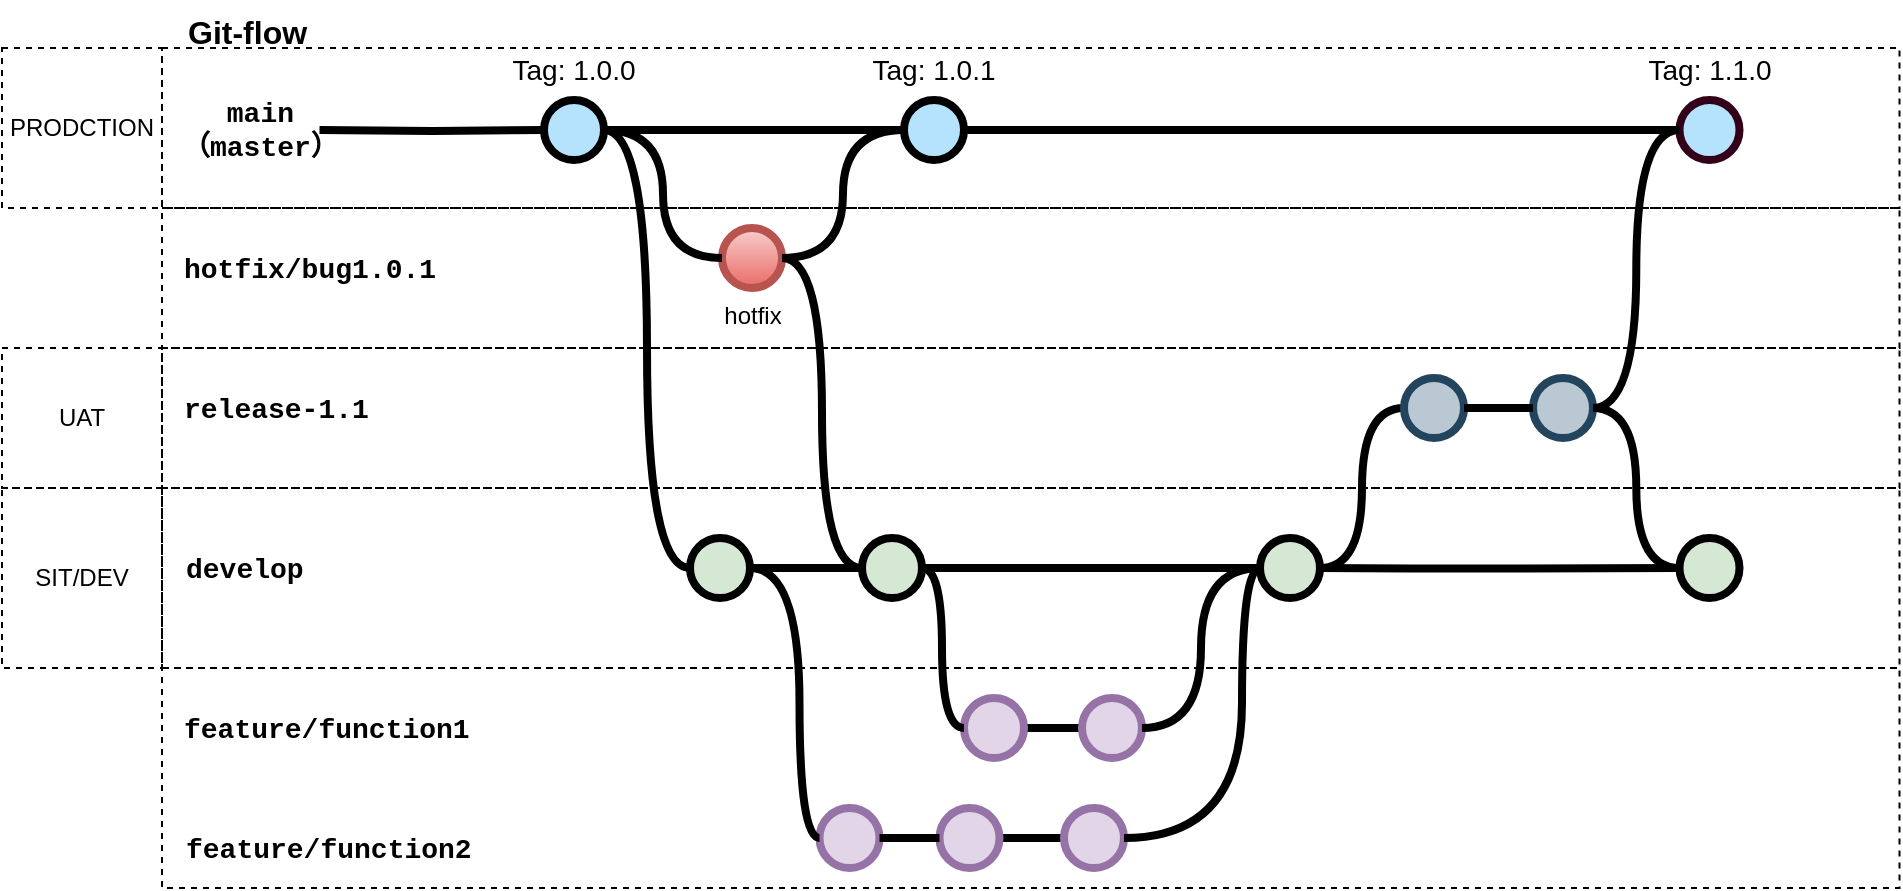 <mxfile version="20.5.3" type="github">
  <diagram id="yPxyJZ8AM_hMuL3Unpa9" name="complex gitflow">
    <mxGraphModel dx="983" dy="548" grid="1" gridSize="10" guides="1" tooltips="1" connect="1" arrows="1" fold="1" page="1" pageScale="1" pageWidth="1100" pageHeight="850" math="0" shadow="0">
      <root>
        <mxCell id="0" />
        <mxCell id="1" parent="0" />
        <mxCell id="VfWHAWnTlBXSzCJ28ZWU-29" value="" style="text;html=1;strokeColor=default;fillColor=none;align=left;verticalAlign=middle;whiteSpace=wrap;overflow=hidden;fontSize=14;fontStyle=0;fontColor=#009900;dashed=1;" vertex="1" parent="1">
          <mxGeometry x="170" y="390" width="868.75" height="90" as="geometry" />
        </mxCell>
        <mxCell id="uWUnNED6HEl2aK5fdaIb-88" value="" style="text;html=1;strokeColor=default;fillColor=none;align=left;verticalAlign=middle;whiteSpace=wrap;overflow=hidden;fontSize=14;fontStyle=0;fontColor=#009900;dashed=1;" parent="1" vertex="1">
          <mxGeometry x="170" y="480" width="868.75" height="110" as="geometry" />
        </mxCell>
        <mxCell id="VfWHAWnTlBXSzCJ28ZWU-30" value="" style="text;html=1;strokeColor=default;fillColor=none;align=left;verticalAlign=middle;whiteSpace=wrap;overflow=hidden;fontSize=14;fontStyle=0;fontColor=#009900;dashed=1;" vertex="1" parent="1">
          <mxGeometry x="170" y="320" width="868.75" height="70" as="geometry" />
        </mxCell>
        <mxCell id="VfWHAWnTlBXSzCJ28ZWU-31" value="" style="text;html=1;strokeColor=default;fillColor=none;align=left;verticalAlign=middle;whiteSpace=wrap;overflow=hidden;fontSize=14;fontStyle=0;fontColor=#009900;dashed=1;" vertex="1" parent="1">
          <mxGeometry x="170" y="250" width="868.75" height="70" as="geometry" />
        </mxCell>
        <mxCell id="VfWHAWnTlBXSzCJ28ZWU-32" value="" style="text;html=1;strokeColor=default;fillColor=none;align=left;verticalAlign=middle;whiteSpace=wrap;overflow=hidden;fontSize=14;fontStyle=0;fontColor=#009900;dashed=1;" vertex="1" parent="1">
          <mxGeometry x="170" y="170" width="868.75" height="80" as="geometry" />
        </mxCell>
        <mxCell id="uWUnNED6HEl2aK5fdaIb-8" value="" style="edgeStyle=orthogonalEdgeStyle;rounded=0;html=1;jettySize=auto;orthogonalLoop=1;plain-blue;endArrow=none;endFill=0;strokeWidth=4;strokeColor=#000000;" parent="1" source="uWUnNED6HEl2aK5fdaIb-10" target="VfWHAWnTlBXSzCJ28ZWU-3" edge="1">
          <mxGeometry x="391" y="211" as="geometry">
            <mxPoint x="498.75" y="211" as="targetPoint" />
          </mxGeometry>
        </mxCell>
        <mxCell id="uWUnNED6HEl2aK5fdaIb-10" value="" style="verticalLabelPosition=bottom;verticalAlign=top;html=1;strokeWidth=4;shape=mxgraph.flowchart.on-page_reference;plain-blue;gradientColor=none;fillColor=#B5E3Fe;strokeColor=#000000;" parent="1" vertex="1">
          <mxGeometry x="361" y="196" width="30" height="30" as="geometry" />
        </mxCell>
        <mxCell id="uWUnNED6HEl2aK5fdaIb-109" value="" style="verticalLabelPosition=bottom;verticalAlign=top;html=1;strokeWidth=4;shape=mxgraph.flowchart.on-page_reference;plain-blue;gradientColor=none;strokeColor=#33001A;fillColor=#B5E3FE;" parent="1" vertex="1">
          <mxGeometry x="928.75" y="196" width="30" height="30" as="geometry" />
        </mxCell>
        <mxCell id="uWUnNED6HEl2aK5fdaIb-12" value="" style="edgeStyle=orthogonalEdgeStyle;rounded=0;html=1;jettySize=auto;orthogonalLoop=1;strokeWidth=4;endArrow=none;endFill=0;" parent="1" target="uWUnNED6HEl2aK5fdaIb-10" edge="1">
          <mxGeometry x="291" y="211" as="geometry">
            <mxPoint x="248.75" y="211" as="sourcePoint" />
          </mxGeometry>
        </mxCell>
        <mxCell id="uWUnNED6HEl2aK5fdaIb-13" value="main（master）" style="text;html=1;strokeColor=none;fillColor=none;align=center;verticalAlign=middle;whiteSpace=wrap;overflow=hidden;fontSize=14;fontStyle=1;fontFamily=Courier New;" parent="1" vertex="1">
          <mxGeometry x="178.75" y="190" width="77" height="42" as="geometry" />
        </mxCell>
        <mxCell id="uWUnNED6HEl2aK5fdaIb-14" style="edgeStyle=orthogonalEdgeStyle;curved=1;rounded=0;html=1;exitX=1;exitY=0.5;exitPerimeter=0;endArrow=none;endFill=0;jettySize=auto;orthogonalLoop=1;strokeWidth=4;fontSize=15;" parent="1" source="uWUnNED6HEl2aK5fdaIb-15" target="uWUnNED6HEl2aK5fdaIb-17" edge="1">
          <mxGeometry relative="1" as="geometry" />
        </mxCell>
        <mxCell id="uWUnNED6HEl2aK5fdaIb-15" value="" style="verticalLabelPosition=bottom;verticalAlign=top;html=1;strokeWidth=4;shape=mxgraph.flowchart.on-page_reference;plain-purple;gradientColor=none;strokeColor=#000000;fillColor=#D5E8D4;" parent="1" vertex="1">
          <mxGeometry x="434" y="415" width="30" height="30" as="geometry" />
        </mxCell>
        <mxCell id="uWUnNED6HEl2aK5fdaIb-16" style="edgeStyle=orthogonalEdgeStyle;curved=1;rounded=0;html=1;exitX=1;exitY=0.5;exitPerimeter=0;entryX=0;entryY=0.5;entryPerimeter=0;endArrow=none;endFill=0;jettySize=auto;orthogonalLoop=1;strokeWidth=4;fontSize=15;entryDx=0;entryDy=0;" parent="1" source="uWUnNED6HEl2aK5fdaIb-17" target="uWUnNED6HEl2aK5fdaIb-104" edge="1">
          <mxGeometry relative="1" as="geometry">
            <mxPoint x="660" y="430" as="targetPoint" />
          </mxGeometry>
        </mxCell>
        <mxCell id="uWUnNED6HEl2aK5fdaIb-17" value="" style="verticalLabelPosition=bottom;verticalAlign=top;html=1;strokeWidth=4;shape=mxgraph.flowchart.on-page_reference;plain-purple;gradientColor=none;strokeColor=#000000;fillColor=#D5E8D4;" parent="1" vertex="1">
          <mxGeometry x="520" y="415" width="30" height="30" as="geometry" />
        </mxCell>
        <mxCell id="uWUnNED6HEl2aK5fdaIb-20" value="hotfix/bug1.0.1" style="text;html=1;strokeColor=none;fillColor=none;align=left;verticalAlign=middle;whiteSpace=wrap;overflow=hidden;fontSize=14;fontStyle=1;fontFamily=Courier New;" parent="1" vertex="1">
          <mxGeometry x="178.75" y="270" width="130" height="20" as="geometry" />
        </mxCell>
        <mxCell id="uWUnNED6HEl2aK5fdaIb-71" value="" style="edgeStyle=orthogonalEdgeStyle;rounded=0;orthogonalLoop=1;jettySize=auto;html=1;endArrow=none;endFill=0;strokeWidth=4;" parent="1" source="uWUnNED6HEl2aK5fdaIb-69" target="uWUnNED6HEl2aK5fdaIb-70" edge="1">
          <mxGeometry relative="1" as="geometry" />
        </mxCell>
        <mxCell id="uWUnNED6HEl2aK5fdaIb-70" value="" style="verticalLabelPosition=bottom;verticalAlign=top;html=1;strokeWidth=4;shape=mxgraph.flowchart.on-page_reference;strokeColor=#9673a6;fillColor=#e1d5e7;" parent="1" vertex="1">
          <mxGeometry x="630" y="495" width="30" height="30" as="geometry" />
        </mxCell>
        <mxCell id="uWUnNED6HEl2aK5fdaIb-76" value="develop" style="text;html=1;strokeColor=none;fillColor=none;align=left;verticalAlign=middle;whiteSpace=wrap;overflow=hidden;fontSize=14;fontStyle=1;fontFamily=Courier New;" parent="1" vertex="1">
          <mxGeometry x="180" y="420" width="91" height="20" as="geometry" />
        </mxCell>
        <mxCell id="uWUnNED6HEl2aK5fdaIb-81" value="" style="edgeStyle=orthogonalEdgeStyle;rounded=0;orthogonalLoop=1;jettySize=auto;html=1;endArrow=none;endFill=0;strokeWidth=4;startArrow=none;" parent="1" source="VfWHAWnTlBXSzCJ28ZWU-20" target="uWUnNED6HEl2aK5fdaIb-84" edge="1">
          <mxGeometry relative="1" as="geometry" />
        </mxCell>
        <mxCell id="uWUnNED6HEl2aK5fdaIb-82" value="" style="verticalLabelPosition=bottom;verticalAlign=top;html=1;strokeWidth=4;shape=mxgraph.flowchart.on-page_reference;strokeColor=#9673a6;fillColor=#e1d5e7;" parent="1" vertex="1">
          <mxGeometry x="498.75" y="550" width="30" height="30" as="geometry" />
        </mxCell>
        <mxCell id="uWUnNED6HEl2aK5fdaIb-84" value="" style="verticalLabelPosition=bottom;verticalAlign=top;html=1;strokeWidth=4;shape=mxgraph.flowchart.on-page_reference;strokeColor=#9673a6;fillColor=#e1d5e7;" parent="1" vertex="1">
          <mxGeometry x="621" y="550" width="30" height="30" as="geometry" />
        </mxCell>
        <mxCell id="uWUnNED6HEl2aK5fdaIb-86" value="feature/function1" style="text;html=1;strokeColor=none;fillColor=none;align=left;verticalAlign=middle;whiteSpace=wrap;overflow=hidden;fontSize=14;fontStyle=1;fontFamily=Courier New;" parent="1" vertex="1">
          <mxGeometry x="178.75" y="500" width="170" height="20" as="geometry" />
        </mxCell>
        <mxCell id="uWUnNED6HEl2aK5fdaIb-103" value="Tag: 1.0.0" style="text;html=1;strokeColor=none;fillColor=none;align=center;verticalAlign=middle;whiteSpace=wrap;overflow=hidden;fontSize=14;" parent="1" vertex="1">
          <mxGeometry x="341" y="170" width="70" height="20" as="geometry" />
        </mxCell>
        <mxCell id="uWUnNED6HEl2aK5fdaIb-107" value="" style="edgeStyle=orthogonalEdgeStyle;curved=1;rounded=0;orthogonalLoop=1;jettySize=auto;html=1;endArrow=none;endFill=0;strokeWidth=4;fontFamily=Courier New;fontColor=#009900;entryX=0;entryY=0.5;entryDx=0;entryDy=0;entryPerimeter=0;" parent="1" source="uWUnNED6HEl2aK5fdaIb-104" target="VfWHAWnTlBXSzCJ28ZWU-9" edge="1">
          <mxGeometry relative="1" as="geometry" />
        </mxCell>
        <mxCell id="uWUnNED6HEl2aK5fdaIb-104" value="" style="verticalLabelPosition=bottom;verticalAlign=top;html=1;strokeWidth=4;shape=mxgraph.flowchart.on-page_reference;plain-purple;gradientColor=none;strokeColor=#000000;fillColor=#D5E8D4;" parent="1" vertex="1">
          <mxGeometry x="719" y="415" width="30" height="30" as="geometry" />
        </mxCell>
        <mxCell id="uWUnNED6HEl2aK5fdaIb-106" value="" style="verticalLabelPosition=bottom;verticalAlign=top;html=1;strokeWidth=4;shape=mxgraph.flowchart.on-page_reference;plain-purple;gradientColor=none;strokeColor=#000000;fillColor=#D5E8D4;" parent="1" vertex="1">
          <mxGeometry x="928.75" y="415" width="30" height="30" as="geometry" />
        </mxCell>
        <mxCell id="uWUnNED6HEl2aK5fdaIb-116" value="Tag: 1.1.0" style="text;html=1;strokeColor=none;fillColor=none;align=center;verticalAlign=middle;whiteSpace=wrap;overflow=hidden;fontSize=14;" parent="1" vertex="1">
          <mxGeometry x="888.75" y="170" width="110" height="20" as="geometry" />
        </mxCell>
        <UserObject label="Git-flow" link="https://nvie.com/posts/a-successful-git-branching-model/" id="9hBKPDzoitwpIBdzFDQ7-2">
          <mxCell style="text;whiteSpace=wrap;html=1;fontStyle=1;fontSize=16;" parent="1" vertex="1">
            <mxGeometry x="181.06" y="146" width="88.87" height="20" as="geometry" />
          </mxCell>
        </UserObject>
        <mxCell id="9hBKPDzoitwpIBdzFDQ7-21" value="" style="edgeStyle=orthogonalEdgeStyle;rounded=0;orthogonalLoop=1;jettySize=auto;html=1;fontSize=15;endArrow=none;endFill=0;strokeWidth=4;startArrow=none;" parent="1" source="VfWHAWnTlBXSzCJ28ZWU-3" target="uWUnNED6HEl2aK5fdaIb-109" edge="1">
          <mxGeometry relative="1" as="geometry">
            <mxPoint x="791.0" y="211" as="targetPoint" />
            <mxPoint x="528.75" y="211" as="sourcePoint" />
          </mxGeometry>
        </mxCell>
        <mxCell id="9hBKPDzoitwpIBdzFDQ7-61" value="Tag: 1.0.1" style="text;html=1;strokeColor=none;fillColor=none;align=center;verticalAlign=middle;whiteSpace=wrap;overflow=hidden;fontSize=14;" parent="1" vertex="1">
          <mxGeometry x="521" y="170" width="70" height="20" as="geometry" />
        </mxCell>
        <mxCell id="uWUnNED6HEl2aK5fdaIb-69" value="" style="verticalLabelPosition=bottom;verticalAlign=top;html=1;strokeWidth=4;shape=mxgraph.flowchart.on-page_reference;strokeColor=#9673a6;fillColor=#e1d5e7;" parent="1" vertex="1">
          <mxGeometry x="571" y="495" width="30" height="30" as="geometry" />
        </mxCell>
        <mxCell id="VfWHAWnTlBXSzCJ28ZWU-2" value="hotfix" style="verticalLabelPosition=bottom;verticalAlign=top;html=1;strokeWidth=4;shape=mxgraph.flowchart.on-page_reference;plain-blue;gradientColor=#EA6B66;strokeColor=#B85450;fillColor=#F8CECC;" vertex="1" parent="1">
          <mxGeometry x="450" y="260" width="30" height="30" as="geometry" />
        </mxCell>
        <mxCell id="VfWHAWnTlBXSzCJ28ZWU-4" style="edgeStyle=orthogonalEdgeStyle;curved=1;rounded=0;html=1;entryX=0;entryY=0.5;entryPerimeter=0;endArrow=none;endFill=0;jettySize=auto;orthogonalLoop=1;strokeWidth=4;fontSize=15;entryDx=0;entryDy=0;" edge="1" parent="1" source="uWUnNED6HEl2aK5fdaIb-10" target="VfWHAWnTlBXSzCJ28ZWU-2">
          <mxGeometry relative="1" as="geometry">
            <mxPoint x="401" y="221" as="sourcePoint" />
            <mxPoint x="444" y="465" as="targetPoint" />
          </mxGeometry>
        </mxCell>
        <mxCell id="VfWHAWnTlBXSzCJ28ZWU-6" style="edgeStyle=orthogonalEdgeStyle;curved=1;rounded=0;html=1;exitX=1;exitY=0.5;exitPerimeter=0;entryX=0;entryY=0.5;entryPerimeter=0;endArrow=none;endFill=0;jettySize=auto;orthogonalLoop=1;strokeWidth=4;fontSize=15;exitDx=0;exitDy=0;entryDx=0;entryDy=0;" edge="1" parent="1" source="VfWHAWnTlBXSzCJ28ZWU-2" target="VfWHAWnTlBXSzCJ28ZWU-3">
          <mxGeometry relative="1" as="geometry">
            <mxPoint x="684" y="465" as="sourcePoint" />
            <mxPoint x="731" y="221" as="targetPoint" />
          </mxGeometry>
        </mxCell>
        <mxCell id="VfWHAWnTlBXSzCJ28ZWU-3" value="" style="verticalLabelPosition=bottom;verticalAlign=top;html=1;strokeWidth=4;shape=mxgraph.flowchart.on-page_reference;plain-blue;gradientColor=none;fillColor=#B5E3Fe;strokeColor=#000000;" vertex="1" parent="1">
          <mxGeometry x="541" y="196" width="30" height="30" as="geometry" />
        </mxCell>
        <mxCell id="VfWHAWnTlBXSzCJ28ZWU-7" value="" style="edgeStyle=orthogonalEdgeStyle;rounded=0;orthogonalLoop=1;jettySize=auto;html=1;fontSize=15;endArrow=none;endFill=0;strokeWidth=4;entryX=0;entryY=0.5;entryDx=0;entryDy=0;entryPerimeter=0;" edge="1" parent="1" target="VfWHAWnTlBXSzCJ28ZWU-3">
          <mxGeometry relative="1" as="geometry">
            <mxPoint x="721" y="211" as="targetPoint" />
            <mxPoint x="528.75" y="211" as="sourcePoint" />
          </mxGeometry>
        </mxCell>
        <mxCell id="VfWHAWnTlBXSzCJ28ZWU-8" value="release-1.1" style="text;html=1;strokeColor=none;fillColor=none;align=left;verticalAlign=middle;whiteSpace=wrap;overflow=hidden;fontSize=14;fontStyle=1;fontFamily=Courier New;" vertex="1" parent="1">
          <mxGeometry x="178.75" y="340" width="110" height="20" as="geometry" />
        </mxCell>
        <mxCell id="VfWHAWnTlBXSzCJ28ZWU-9" value="" style="verticalLabelPosition=bottom;verticalAlign=top;html=1;strokeWidth=4;shape=mxgraph.flowchart.on-page_reference;strokeColor=#23445d;fillColor=#bac8d3;" vertex="1" parent="1">
          <mxGeometry x="791" y="335" width="30" height="30" as="geometry" />
        </mxCell>
        <mxCell id="VfWHAWnTlBXSzCJ28ZWU-10" style="edgeStyle=orthogonalEdgeStyle;curved=1;rounded=0;html=1;entryX=0;entryY=0.5;entryPerimeter=0;endArrow=none;endFill=0;jettySize=auto;orthogonalLoop=1;strokeWidth=4;fontSize=15;entryDx=0;entryDy=0;exitX=1;exitY=0.5;exitDx=0;exitDy=0;exitPerimeter=0;" edge="1" parent="1" source="uWUnNED6HEl2aK5fdaIb-10" target="uWUnNED6HEl2aK5fdaIb-15">
          <mxGeometry relative="1" as="geometry">
            <mxPoint x="401" y="221" as="sourcePoint" />
            <mxPoint x="460" y="285" as="targetPoint" />
          </mxGeometry>
        </mxCell>
        <mxCell id="VfWHAWnTlBXSzCJ28ZWU-12" value="feature/function2" style="text;html=1;strokeColor=none;fillColor=none;align=left;verticalAlign=middle;whiteSpace=wrap;overflow=hidden;fontSize=14;fontStyle=1;fontFamily=Courier New;" vertex="1" parent="1">
          <mxGeometry x="180" y="560" width="158.75" height="20" as="geometry" />
        </mxCell>
        <mxCell id="VfWHAWnTlBXSzCJ28ZWU-13" style="edgeStyle=orthogonalEdgeStyle;curved=1;rounded=0;html=1;exitX=1;exitY=0.5;exitPerimeter=0;entryX=0;entryY=0.5;entryPerimeter=0;endArrow=none;endFill=0;jettySize=auto;orthogonalLoop=1;strokeWidth=4;fontSize=15;exitDx=0;exitDy=0;entryDx=0;entryDy=0;" edge="1" parent="1" source="VfWHAWnTlBXSzCJ28ZWU-2" target="uWUnNED6HEl2aK5fdaIb-17">
          <mxGeometry relative="1" as="geometry">
            <mxPoint x="490" y="285" as="sourcePoint" />
            <mxPoint x="551" y="221" as="targetPoint" />
          </mxGeometry>
        </mxCell>
        <mxCell id="VfWHAWnTlBXSzCJ28ZWU-14" style="edgeStyle=orthogonalEdgeStyle;curved=1;rounded=0;html=1;entryX=0;entryY=0.5;entryPerimeter=0;endArrow=none;endFill=0;jettySize=auto;orthogonalLoop=1;strokeWidth=4;fontSize=15;entryDx=0;entryDy=0;exitX=1;exitY=0.5;exitDx=0;exitDy=0;exitPerimeter=0;" edge="1" parent="1" source="uWUnNED6HEl2aK5fdaIb-17" target="uWUnNED6HEl2aK5fdaIb-69">
          <mxGeometry relative="1" as="geometry">
            <mxPoint x="570" y="430" as="sourcePoint" />
            <mxPoint x="551" y="440" as="targetPoint" />
            <Array as="points">
              <mxPoint x="560" y="430" />
              <mxPoint x="560" y="510" />
            </Array>
          </mxGeometry>
        </mxCell>
        <mxCell id="VfWHAWnTlBXSzCJ28ZWU-17" style="edgeStyle=orthogonalEdgeStyle;curved=1;rounded=0;html=1;exitX=1;exitY=0.5;exitPerimeter=0;entryX=0;entryY=0.5;entryPerimeter=0;endArrow=none;endFill=0;jettySize=auto;orthogonalLoop=1;strokeWidth=4;fontSize=15;exitDx=0;exitDy=0;entryDx=0;entryDy=0;" edge="1" parent="1" source="uWUnNED6HEl2aK5fdaIb-15" target="uWUnNED6HEl2aK5fdaIb-82">
          <mxGeometry relative="1" as="geometry">
            <mxPoint x="474" y="440" as="sourcePoint" />
            <mxPoint x="521" y="520" as="targetPoint" />
            <Array as="points">
              <mxPoint x="488.75" y="430" />
              <mxPoint x="488.75" y="565" />
            </Array>
          </mxGeometry>
        </mxCell>
        <mxCell id="VfWHAWnTlBXSzCJ28ZWU-19" style="edgeStyle=orthogonalEdgeStyle;curved=1;rounded=0;orthogonalLoop=1;jettySize=auto;html=1;entryX=0;entryY=0.5;entryDx=0;entryDy=0;entryPerimeter=0;endArrow=none;endFill=0;strokeWidth=4;fontFamily=Courier New;fontColor=#009900;exitX=1;exitY=0.5;exitDx=0;exitDy=0;exitPerimeter=0;" edge="1" parent="1" source="uWUnNED6HEl2aK5fdaIb-84" target="uWUnNED6HEl2aK5fdaIb-104">
          <mxGeometry relative="1" as="geometry">
            <mxPoint x="831" y="545" as="sourcePoint" />
            <mxPoint x="891" y="465" as="targetPoint" />
            <Array as="points">
              <mxPoint x="710" y="565" />
              <mxPoint x="710" y="430" />
            </Array>
          </mxGeometry>
        </mxCell>
        <mxCell id="VfWHAWnTlBXSzCJ28ZWU-20" value="" style="verticalLabelPosition=bottom;verticalAlign=top;html=1;strokeWidth=4;shape=mxgraph.flowchart.on-page_reference;strokeColor=#9673a6;fillColor=#e1d5e7;" vertex="1" parent="1">
          <mxGeometry x="558.75" y="550" width="30" height="30" as="geometry" />
        </mxCell>
        <mxCell id="VfWHAWnTlBXSzCJ28ZWU-21" value="" style="edgeStyle=orthogonalEdgeStyle;rounded=0;orthogonalLoop=1;jettySize=auto;html=1;endArrow=none;endFill=0;strokeWidth=4;" edge="1" parent="1" source="uWUnNED6HEl2aK5fdaIb-82" target="VfWHAWnTlBXSzCJ28ZWU-20">
          <mxGeometry relative="1" as="geometry">
            <mxPoint x="521" y="565" as="sourcePoint" />
            <mxPoint x="621" y="565" as="targetPoint" />
          </mxGeometry>
        </mxCell>
        <mxCell id="VfWHAWnTlBXSzCJ28ZWU-22" value="" style="verticalLabelPosition=bottom;verticalAlign=top;html=1;strokeWidth=4;shape=mxgraph.flowchart.on-page_reference;strokeColor=#23445d;fillColor=#bac8d3;" vertex="1" parent="1">
          <mxGeometry x="855.5" y="335" width="30" height="30" as="geometry" />
        </mxCell>
        <mxCell id="VfWHAWnTlBXSzCJ28ZWU-23" value="" style="edgeStyle=orthogonalEdgeStyle;curved=1;rounded=0;orthogonalLoop=1;jettySize=auto;html=1;endArrow=none;endFill=0;strokeWidth=4;fontFamily=Courier New;fontColor=#009900;entryX=0;entryY=0.5;entryDx=0;entryDy=0;entryPerimeter=0;exitX=1;exitY=0.5;exitDx=0;exitDy=0;exitPerimeter=0;" edge="1" parent="1" source="VfWHAWnTlBXSzCJ28ZWU-9" target="VfWHAWnTlBXSzCJ28ZWU-22">
          <mxGeometry relative="1" as="geometry">
            <mxPoint x="759" y="440.04" as="sourcePoint" />
            <mxPoint x="801" y="360" as="targetPoint" />
          </mxGeometry>
        </mxCell>
        <mxCell id="VfWHAWnTlBXSzCJ28ZWU-24" style="edgeStyle=orthogonalEdgeStyle;curved=1;rounded=0;html=1;endArrow=none;endFill=0;jettySize=auto;orthogonalLoop=1;strokeWidth=4;fontSize=15;" edge="1" parent="1" target="uWUnNED6HEl2aK5fdaIb-106">
          <mxGeometry relative="1" as="geometry">
            <mxPoint x="748.75" y="430" as="sourcePoint" />
            <mxPoint x="658.75" y="440" as="targetPoint" />
          </mxGeometry>
        </mxCell>
        <mxCell id="VfWHAWnTlBXSzCJ28ZWU-25" value="" style="edgeStyle=orthogonalEdgeStyle;curved=1;rounded=0;orthogonalLoop=1;jettySize=auto;html=1;endArrow=none;endFill=0;strokeWidth=4;fontFamily=Courier New;fontColor=#009900;entryX=0;entryY=0.5;entryDx=0;entryDy=0;entryPerimeter=0;exitX=1;exitY=0.5;exitDx=0;exitDy=0;exitPerimeter=0;" edge="1" parent="1" source="VfWHAWnTlBXSzCJ28ZWU-22" target="uWUnNED6HEl2aK5fdaIb-109">
          <mxGeometry relative="1" as="geometry">
            <mxPoint x="759.0" y="440.0" as="sourcePoint" />
            <mxPoint x="801.0" y="360.0" as="targetPoint" />
          </mxGeometry>
        </mxCell>
        <mxCell id="VfWHAWnTlBXSzCJ28ZWU-26" value="" style="edgeStyle=orthogonalEdgeStyle;curved=1;rounded=0;orthogonalLoop=1;jettySize=auto;html=1;endArrow=none;endFill=0;strokeWidth=4;fontFamily=Courier New;fontColor=#009900;entryX=0;entryY=0.5;entryDx=0;entryDy=0;entryPerimeter=0;exitX=1;exitY=0.5;exitDx=0;exitDy=0;exitPerimeter=0;" edge="1" parent="1" source="VfWHAWnTlBXSzCJ28ZWU-22" target="uWUnNED6HEl2aK5fdaIb-106">
          <mxGeometry relative="1" as="geometry">
            <mxPoint x="895.5" y="360.0" as="sourcePoint" />
            <mxPoint x="970" y="221" as="targetPoint" />
          </mxGeometry>
        </mxCell>
        <mxCell id="VfWHAWnTlBXSzCJ28ZWU-36" value="PRODCTION" style="rounded=0;whiteSpace=wrap;html=1;dashed=1;strokeColor=default;fillColor=none;" vertex="1" parent="1">
          <mxGeometry x="90" y="170" width="80" height="80" as="geometry" />
        </mxCell>
        <mxCell id="VfWHAWnTlBXSzCJ28ZWU-37" value="UAT" style="rounded=0;whiteSpace=wrap;html=1;dashed=1;strokeColor=default;fillColor=none;" vertex="1" parent="1">
          <mxGeometry x="90" y="320" width="80" height="70" as="geometry" />
        </mxCell>
        <mxCell id="VfWHAWnTlBXSzCJ28ZWU-38" value="SIT/DEV" style="rounded=0;whiteSpace=wrap;html=1;dashed=1;strokeColor=default;fillColor=none;" vertex="1" parent="1">
          <mxGeometry x="90" y="390" width="80" height="90" as="geometry" />
        </mxCell>
        <mxCell id="VfWHAWnTlBXSzCJ28ZWU-41" value="" style="edgeStyle=orthogonalEdgeStyle;curved=1;rounded=0;orthogonalLoop=1;jettySize=auto;html=1;endArrow=none;endFill=0;strokeWidth=4;fontFamily=Courier New;fontColor=#009900;entryX=0;entryY=0.5;entryDx=0;entryDy=0;entryPerimeter=0;exitX=1;exitY=0.5;exitDx=0;exitDy=0;exitPerimeter=0;" edge="1" parent="1" source="uWUnNED6HEl2aK5fdaIb-70" target="uWUnNED6HEl2aK5fdaIb-104">
          <mxGeometry relative="1" as="geometry">
            <mxPoint x="759" y="440.024" as="sourcePoint" />
            <mxPoint x="801" y="360" as="targetPoint" />
          </mxGeometry>
        </mxCell>
      </root>
    </mxGraphModel>
  </diagram>
</mxfile>
